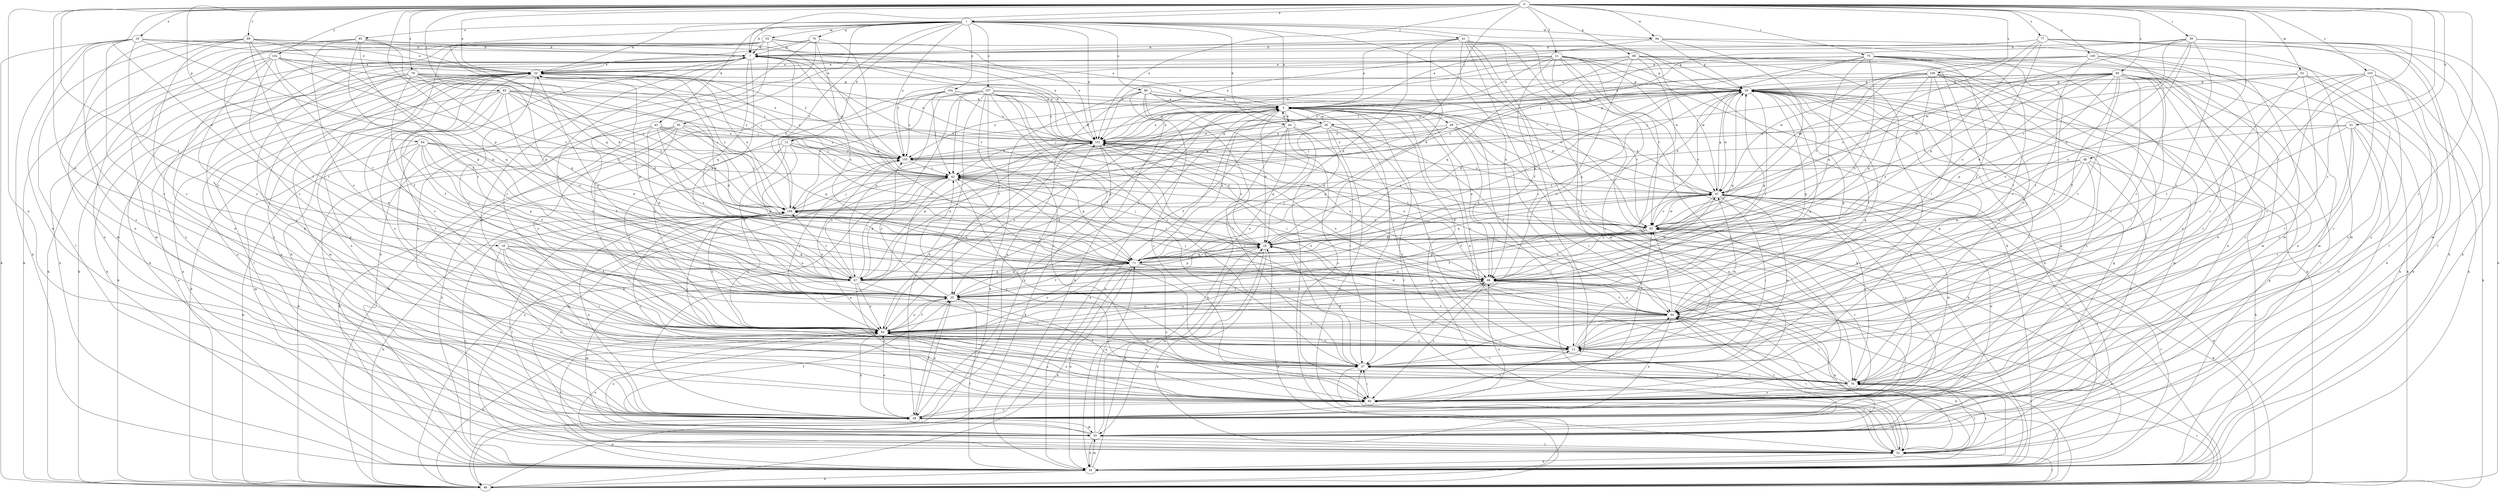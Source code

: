 strict digraph  {
0;
1;
3;
7;
12;
13;
16;
18;
19;
20;
21;
25;
29;
33;
34;
36;
37;
39;
41;
42;
43;
44;
46;
48;
49;
51;
52;
53;
55;
59;
60;
63;
64;
67;
69;
70;
71;
75;
76;
77;
79;
80;
82;
84;
85;
86;
88;
89;
92;
94;
95;
97;
100;
101;
102;
103;
104;
105;
106;
107;
109;
0 -> 1  [label=a];
0 -> 7  [label=b];
0 -> 12  [label=c];
0 -> 18  [label=e];
0 -> 19  [label=e];
0 -> 20  [label=e];
0 -> 21  [label=f];
0 -> 25  [label=f];
0 -> 33  [label=h];
0 -> 36  [label=i];
0 -> 39  [label=j];
0 -> 48  [label=l];
0 -> 52  [label=m];
0 -> 59  [label=n];
0 -> 60  [label=o];
0 -> 63  [label=o];
0 -> 64  [label=p];
0 -> 67  [label=p];
0 -> 69  [label=q];
0 -> 75  [label=r];
0 -> 76  [label=r];
0 -> 77  [label=s];
0 -> 79  [label=s];
0 -> 82  [label=t];
0 -> 84  [label=t];
0 -> 89  [label=v];
0 -> 94  [label=w];
0 -> 100  [label=x];
0 -> 101  [label=x];
0 -> 102  [label=y];
0 -> 103  [label=y];
0 -> 106  [label=z];
1 -> 7  [label=b];
1 -> 13  [label=d];
1 -> 20  [label=e];
1 -> 34  [label=h];
1 -> 41  [label=j];
1 -> 43  [label=k];
1 -> 44  [label=k];
1 -> 53  [label=m];
1 -> 70  [label=q];
1 -> 71  [label=q];
1 -> 85  [label=u];
1 -> 86  [label=u];
1 -> 92  [label=v];
1 -> 94  [label=w];
1 -> 95  [label=w];
1 -> 101  [label=x];
1 -> 104  [label=y];
1 -> 105  [label=y];
1 -> 107  [label=z];
1 -> 109  [label=z];
3 -> 1  [label=a];
3 -> 12  [label=c];
3 -> 13  [label=d];
3 -> 16  [label=d];
3 -> 25  [label=f];
3 -> 34  [label=h];
3 -> 36  [label=i];
3 -> 37  [label=i];
3 -> 42  [label=j];
3 -> 44  [label=k];
3 -> 49  [label=l];
3 -> 51  [label=l];
3 -> 63  [label=o];
3 -> 67  [label=p];
3 -> 88  [label=u];
3 -> 97  [label=w];
3 -> 101  [label=x];
7 -> 20  [label=e];
7 -> 25  [label=f];
7 -> 34  [label=h];
7 -> 46  [label=k];
7 -> 59  [label=n];
7 -> 67  [label=p];
7 -> 71  [label=q];
7 -> 80  [label=s];
7 -> 92  [label=v];
7 -> 101  [label=x];
12 -> 29  [label=g];
12 -> 37  [label=i];
12 -> 63  [label=o];
12 -> 92  [label=v];
12 -> 97  [label=w];
12 -> 101  [label=x];
13 -> 16  [label=d];
13 -> 25  [label=f];
13 -> 34  [label=h];
13 -> 42  [label=j];
13 -> 63  [label=o];
13 -> 67  [label=p];
13 -> 105  [label=y];
16 -> 29  [label=g];
16 -> 37  [label=i];
16 -> 42  [label=j];
16 -> 46  [label=k];
16 -> 55  [label=m];
16 -> 67  [label=p];
16 -> 71  [label=q];
16 -> 101  [label=x];
18 -> 25  [label=f];
18 -> 37  [label=i];
18 -> 59  [label=n];
18 -> 71  [label=q];
18 -> 80  [label=s];
18 -> 84  [label=t];
18 -> 88  [label=u];
19 -> 3  [label=a];
19 -> 7  [label=b];
19 -> 12  [label=c];
19 -> 20  [label=e];
19 -> 34  [label=h];
19 -> 46  [label=k];
19 -> 59  [label=n];
19 -> 63  [label=o];
19 -> 67  [label=p];
19 -> 76  [label=r];
20 -> 29  [label=g];
20 -> 46  [label=k];
20 -> 51  [label=l];
20 -> 55  [label=m];
20 -> 59  [label=n];
20 -> 63  [label=o];
20 -> 67  [label=p];
20 -> 76  [label=r];
20 -> 101  [label=x];
20 -> 109  [label=z];
21 -> 3  [label=a];
21 -> 20  [label=e];
21 -> 25  [label=f];
21 -> 29  [label=g];
21 -> 34  [label=h];
21 -> 37  [label=i];
21 -> 59  [label=n];
21 -> 80  [label=s];
21 -> 92  [label=v];
21 -> 97  [label=w];
21 -> 101  [label=x];
21 -> 105  [label=y];
25 -> 3  [label=a];
25 -> 20  [label=e];
25 -> 29  [label=g];
25 -> 59  [label=n];
25 -> 63  [label=o];
25 -> 84  [label=t];
25 -> 88  [label=u];
25 -> 105  [label=y];
29 -> 3  [label=a];
29 -> 16  [label=d];
29 -> 25  [label=f];
29 -> 55  [label=m];
29 -> 71  [label=q];
29 -> 76  [label=r];
29 -> 80  [label=s];
29 -> 84  [label=t];
29 -> 92  [label=v];
29 -> 97  [label=w];
29 -> 105  [label=y];
33 -> 12  [label=c];
33 -> 51  [label=l];
33 -> 59  [label=n];
33 -> 76  [label=r];
33 -> 84  [label=t];
33 -> 92  [label=v];
33 -> 101  [label=x];
34 -> 12  [label=c];
34 -> 16  [label=d];
34 -> 20  [label=e];
34 -> 25  [label=f];
34 -> 29  [label=g];
34 -> 46  [label=k];
34 -> 55  [label=m];
34 -> 59  [label=n];
34 -> 88  [label=u];
34 -> 92  [label=v];
34 -> 105  [label=y];
34 -> 109  [label=z];
36 -> 3  [label=a];
36 -> 7  [label=b];
36 -> 12  [label=c];
36 -> 16  [label=d];
36 -> 51  [label=l];
36 -> 71  [label=q];
36 -> 76  [label=r];
36 -> 84  [label=t];
36 -> 101  [label=x];
36 -> 109  [label=z];
37 -> 16  [label=d];
37 -> 29  [label=g];
37 -> 42  [label=j];
37 -> 51  [label=l];
37 -> 63  [label=o];
37 -> 76  [label=r];
37 -> 97  [label=w];
39 -> 7  [label=b];
39 -> 16  [label=d];
39 -> 34  [label=h];
39 -> 42  [label=j];
39 -> 46  [label=k];
39 -> 51  [label=l];
39 -> 55  [label=m];
39 -> 63  [label=o];
39 -> 88  [label=u];
39 -> 92  [label=v];
39 -> 97  [label=w];
41 -> 3  [label=a];
41 -> 7  [label=b];
41 -> 12  [label=c];
41 -> 16  [label=d];
41 -> 34  [label=h];
41 -> 37  [label=i];
41 -> 46  [label=k];
41 -> 55  [label=m];
41 -> 71  [label=q];
41 -> 76  [label=r];
41 -> 88  [label=u];
42 -> 7  [label=b];
42 -> 20  [label=e];
42 -> 29  [label=g];
42 -> 37  [label=i];
42 -> 55  [label=m];
42 -> 59  [label=n];
42 -> 63  [label=o];
42 -> 67  [label=p];
42 -> 71  [label=q];
42 -> 97  [label=w];
43 -> 16  [label=d];
43 -> 25  [label=f];
43 -> 42  [label=j];
43 -> 51  [label=l];
43 -> 67  [label=p];
43 -> 88  [label=u];
43 -> 101  [label=x];
43 -> 105  [label=y];
44 -> 3  [label=a];
44 -> 25  [label=f];
44 -> 34  [label=h];
44 -> 37  [label=i];
44 -> 51  [label=l];
44 -> 63  [label=o];
44 -> 80  [label=s];
44 -> 101  [label=x];
46 -> 3  [label=a];
46 -> 7  [label=b];
46 -> 16  [label=d];
46 -> 20  [label=e];
46 -> 51  [label=l];
46 -> 76  [label=r];
46 -> 84  [label=t];
46 -> 88  [label=u];
46 -> 97  [label=w];
48 -> 12  [label=c];
48 -> 34  [label=h];
48 -> 42  [label=j];
48 -> 59  [label=n];
48 -> 67  [label=p];
48 -> 88  [label=u];
48 -> 92  [label=v];
48 -> 109  [label=z];
49 -> 29  [label=g];
49 -> 34  [label=h];
49 -> 37  [label=i];
49 -> 42  [label=j];
49 -> 59  [label=n];
49 -> 71  [label=q];
49 -> 88  [label=u];
49 -> 101  [label=x];
49 -> 105  [label=y];
51 -> 3  [label=a];
51 -> 34  [label=h];
51 -> 37  [label=i];
51 -> 63  [label=o];
51 -> 76  [label=r];
51 -> 80  [label=s];
51 -> 84  [label=t];
52 -> 12  [label=c];
52 -> 29  [label=g];
52 -> 34  [label=h];
52 -> 76  [label=r];
52 -> 80  [label=s];
52 -> 105  [label=y];
53 -> 7  [label=b];
53 -> 12  [label=c];
53 -> 29  [label=g];
53 -> 34  [label=h];
53 -> 46  [label=k];
53 -> 55  [label=m];
53 -> 59  [label=n];
53 -> 101  [label=x];
53 -> 105  [label=y];
55 -> 16  [label=d];
55 -> 20  [label=e];
55 -> 25  [label=f];
55 -> 29  [label=g];
55 -> 34  [label=h];
55 -> 51  [label=l];
55 -> 63  [label=o];
55 -> 71  [label=q];
55 -> 84  [label=t];
59 -> 25  [label=f];
59 -> 55  [label=m];
59 -> 63  [label=o];
59 -> 80  [label=s];
59 -> 88  [label=u];
59 -> 97  [label=w];
59 -> 101  [label=x];
60 -> 3  [label=a];
60 -> 12  [label=c];
60 -> 16  [label=d];
60 -> 25  [label=f];
60 -> 29  [label=g];
60 -> 34  [label=h];
60 -> 37  [label=i];
60 -> 42  [label=j];
60 -> 51  [label=l];
60 -> 59  [label=n];
60 -> 67  [label=p];
60 -> 76  [label=r];
60 -> 80  [label=s];
60 -> 84  [label=t];
60 -> 92  [label=v];
60 -> 97  [label=w];
60 -> 105  [label=y];
60 -> 109  [label=z];
63 -> 12  [label=c];
63 -> 20  [label=e];
63 -> 25  [label=f];
63 -> 29  [label=g];
63 -> 46  [label=k];
63 -> 51  [label=l];
63 -> 59  [label=n];
63 -> 80  [label=s];
63 -> 88  [label=u];
63 -> 101  [label=x];
63 -> 105  [label=y];
63 -> 109  [label=z];
64 -> 16  [label=d];
64 -> 25  [label=f];
64 -> 37  [label=i];
64 -> 42  [label=j];
64 -> 46  [label=k];
64 -> 55  [label=m];
64 -> 67  [label=p];
64 -> 88  [label=u];
64 -> 105  [label=y];
67 -> 29  [label=g];
67 -> 37  [label=i];
67 -> 42  [label=j];
67 -> 55  [label=m];
67 -> 63  [label=o];
67 -> 71  [label=q];
67 -> 80  [label=s];
67 -> 101  [label=x];
67 -> 105  [label=y];
67 -> 109  [label=z];
69 -> 20  [label=e];
69 -> 37  [label=i];
69 -> 46  [label=k];
69 -> 63  [label=o];
69 -> 71  [label=q];
69 -> 76  [label=r];
69 -> 80  [label=s];
69 -> 97  [label=w];
69 -> 101  [label=x];
70 -> 7  [label=b];
70 -> 20  [label=e];
70 -> 34  [label=h];
70 -> 59  [label=n];
70 -> 71  [label=q];
70 -> 88  [label=u];
71 -> 3  [label=a];
71 -> 16  [label=d];
71 -> 20  [label=e];
71 -> 25  [label=f];
71 -> 34  [label=h];
71 -> 46  [label=k];
71 -> 63  [label=o];
71 -> 67  [label=p];
71 -> 80  [label=s];
71 -> 88  [label=u];
71 -> 109  [label=z];
75 -> 16  [label=d];
75 -> 20  [label=e];
75 -> 25  [label=f];
75 -> 42  [label=j];
75 -> 46  [label=k];
75 -> 55  [label=m];
75 -> 59  [label=n];
75 -> 71  [label=q];
75 -> 80  [label=s];
75 -> 84  [label=t];
75 -> 88  [label=u];
75 -> 109  [label=z];
76 -> 3  [label=a];
76 -> 7  [label=b];
76 -> 25  [label=f];
76 -> 37  [label=i];
76 -> 51  [label=l];
76 -> 63  [label=o];
76 -> 80  [label=s];
76 -> 84  [label=t];
77 -> 7  [label=b];
77 -> 12  [label=c];
77 -> 34  [label=h];
77 -> 51  [label=l];
77 -> 55  [label=m];
77 -> 71  [label=q];
77 -> 88  [label=u];
77 -> 92  [label=v];
77 -> 101  [label=x];
79 -> 25  [label=f];
79 -> 29  [label=g];
79 -> 34  [label=h];
79 -> 37  [label=i];
79 -> 42  [label=j];
79 -> 71  [label=q];
79 -> 80  [label=s];
79 -> 101  [label=x];
79 -> 105  [label=y];
79 -> 109  [label=z];
80 -> 7  [label=b];
80 -> 12  [label=c];
80 -> 20  [label=e];
80 -> 29  [label=g];
80 -> 37  [label=i];
80 -> 42  [label=j];
80 -> 59  [label=n];
80 -> 63  [label=o];
80 -> 84  [label=t];
80 -> 92  [label=v];
80 -> 97  [label=w];
82 -> 3  [label=a];
82 -> 16  [label=d];
82 -> 25  [label=f];
82 -> 42  [label=j];
82 -> 46  [label=k];
82 -> 59  [label=n];
82 -> 63  [label=o];
82 -> 88  [label=u];
82 -> 105  [label=y];
82 -> 109  [label=z];
84 -> 16  [label=d];
84 -> 29  [label=g];
84 -> 37  [label=i];
84 -> 42  [label=j];
84 -> 46  [label=k];
84 -> 59  [label=n];
84 -> 63  [label=o];
84 -> 88  [label=u];
84 -> 92  [label=v];
84 -> 101  [label=x];
85 -> 7  [label=b];
85 -> 12  [label=c];
85 -> 16  [label=d];
85 -> 25  [label=f];
85 -> 55  [label=m];
85 -> 63  [label=o];
85 -> 67  [label=p];
85 -> 84  [label=t];
86 -> 3  [label=a];
86 -> 34  [label=h];
86 -> 37  [label=i];
86 -> 46  [label=k];
86 -> 51  [label=l];
86 -> 59  [label=n];
86 -> 80  [label=s];
86 -> 84  [label=t];
86 -> 92  [label=v];
88 -> 25  [label=f];
88 -> 29  [label=g];
88 -> 34  [label=h];
88 -> 37  [label=i];
88 -> 42  [label=j];
88 -> 63  [label=o];
88 -> 80  [label=s];
88 -> 84  [label=t];
88 -> 97  [label=w];
88 -> 101  [label=x];
89 -> 7  [label=b];
89 -> 12  [label=c];
89 -> 20  [label=e];
89 -> 25  [label=f];
89 -> 51  [label=l];
89 -> 59  [label=n];
89 -> 67  [label=p];
89 -> 80  [label=s];
89 -> 84  [label=t];
89 -> 101  [label=x];
92 -> 16  [label=d];
92 -> 25  [label=f];
92 -> 42  [label=j];
92 -> 46  [label=k];
92 -> 67  [label=p];
92 -> 88  [label=u];
92 -> 97  [label=w];
92 -> 101  [label=x];
94 -> 3  [label=a];
94 -> 7  [label=b];
94 -> 12  [label=c];
94 -> 29  [label=g];
94 -> 55  [label=m];
94 -> 92  [label=v];
95 -> 12  [label=c];
95 -> 34  [label=h];
95 -> 46  [label=k];
95 -> 63  [label=o];
95 -> 71  [label=q];
95 -> 101  [label=x];
95 -> 109  [label=z];
97 -> 3  [label=a];
97 -> 16  [label=d];
97 -> 25  [label=f];
97 -> 29  [label=g];
97 -> 37  [label=i];
97 -> 51  [label=l];
97 -> 71  [label=q];
97 -> 76  [label=r];
97 -> 80  [label=s];
97 -> 88  [label=u];
97 -> 92  [label=v];
97 -> 101  [label=x];
97 -> 109  [label=z];
100 -> 3  [label=a];
100 -> 20  [label=e];
100 -> 34  [label=h];
100 -> 55  [label=m];
100 -> 76  [label=r];
100 -> 84  [label=t];
100 -> 97  [label=w];
101 -> 3  [label=a];
101 -> 7  [label=b];
101 -> 12  [label=c];
101 -> 29  [label=g];
101 -> 46  [label=k];
101 -> 63  [label=o];
101 -> 67  [label=p];
101 -> 88  [label=u];
101 -> 105  [label=y];
102 -> 20  [label=e];
102 -> 25  [label=f];
102 -> 34  [label=h];
102 -> 59  [label=n];
102 -> 63  [label=o];
102 -> 71  [label=q];
102 -> 92  [label=v];
102 -> 105  [label=y];
102 -> 109  [label=z];
103 -> 12  [label=c];
103 -> 29  [label=g];
103 -> 34  [label=h];
103 -> 46  [label=k];
103 -> 63  [label=o];
103 -> 76  [label=r];
103 -> 80  [label=s];
103 -> 84  [label=t];
104 -> 3  [label=a];
104 -> 42  [label=j];
104 -> 46  [label=k];
104 -> 63  [label=o];
104 -> 97  [label=w];
104 -> 101  [label=x];
104 -> 105  [label=y];
105 -> 42  [label=j];
105 -> 71  [label=q];
105 -> 101  [label=x];
106 -> 29  [label=g];
106 -> 59  [label=n];
106 -> 63  [label=o];
106 -> 71  [label=q];
106 -> 76  [label=r];
106 -> 80  [label=s];
106 -> 84  [label=t];
106 -> 88  [label=u];
106 -> 92  [label=v];
106 -> 97  [label=w];
106 -> 105  [label=y];
107 -> 3  [label=a];
107 -> 12  [label=c];
107 -> 16  [label=d];
107 -> 25  [label=f];
107 -> 37  [label=i];
107 -> 42  [label=j];
107 -> 46  [label=k];
107 -> 59  [label=n];
107 -> 67  [label=p];
107 -> 80  [label=s];
107 -> 88  [label=u];
107 -> 101  [label=x];
107 -> 109  [label=z];
109 -> 7  [label=b];
109 -> 20  [label=e];
109 -> 29  [label=g];
109 -> 37  [label=i];
109 -> 42  [label=j];
109 -> 46  [label=k];
109 -> 51  [label=l];
109 -> 59  [label=n];
109 -> 63  [label=o];
109 -> 80  [label=s];
109 -> 92  [label=v];
}
